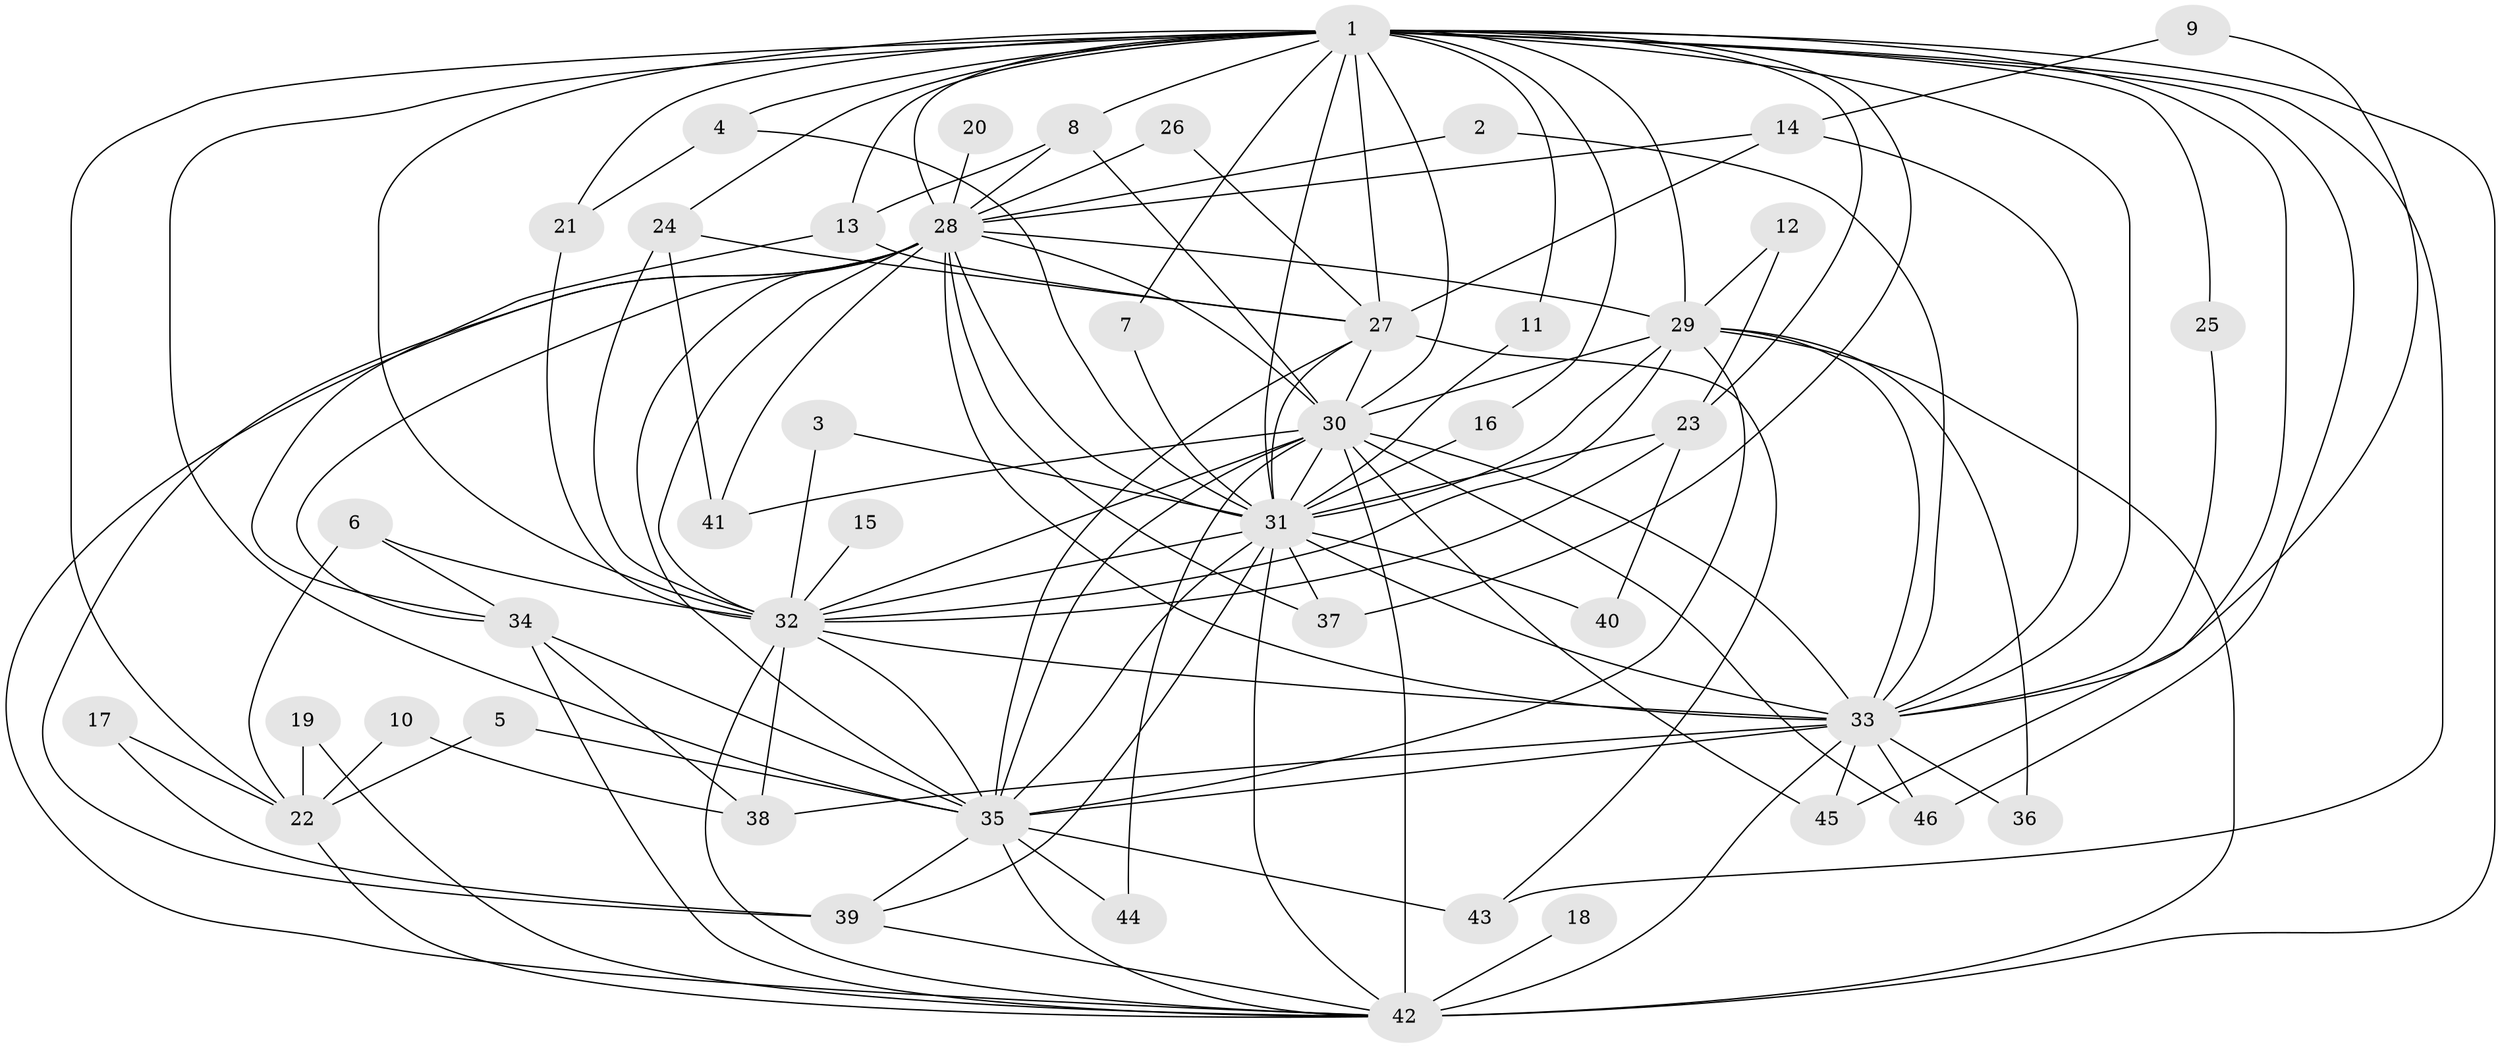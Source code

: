 // original degree distribution, {19: 0.03296703296703297, 18: 0.01098901098901099, 24: 0.01098901098901099, 17: 0.01098901098901099, 13: 0.01098901098901099, 20: 0.02197802197802198, 27: 0.01098901098901099, 3: 0.16483516483516483, 2: 0.5494505494505495, 9: 0.01098901098901099, 4: 0.14285714285714285, 7: 0.01098901098901099, 5: 0.01098901098901099}
// Generated by graph-tools (version 1.1) at 2025/25/03/09/25 03:25:41]
// undirected, 46 vertices, 126 edges
graph export_dot {
graph [start="1"]
  node [color=gray90,style=filled];
  1;
  2;
  3;
  4;
  5;
  6;
  7;
  8;
  9;
  10;
  11;
  12;
  13;
  14;
  15;
  16;
  17;
  18;
  19;
  20;
  21;
  22;
  23;
  24;
  25;
  26;
  27;
  28;
  29;
  30;
  31;
  32;
  33;
  34;
  35;
  36;
  37;
  38;
  39;
  40;
  41;
  42;
  43;
  44;
  45;
  46;
  1 -- 4 [weight=1.0];
  1 -- 7 [weight=1.0];
  1 -- 8 [weight=1.0];
  1 -- 11 [weight=1.0];
  1 -- 13 [weight=2.0];
  1 -- 16 [weight=1.0];
  1 -- 21 [weight=1.0];
  1 -- 22 [weight=1.0];
  1 -- 23 [weight=2.0];
  1 -- 24 [weight=1.0];
  1 -- 25 [weight=1.0];
  1 -- 27 [weight=1.0];
  1 -- 28 [weight=3.0];
  1 -- 29 [weight=2.0];
  1 -- 30 [weight=2.0];
  1 -- 31 [weight=2.0];
  1 -- 32 [weight=2.0];
  1 -- 33 [weight=2.0];
  1 -- 35 [weight=2.0];
  1 -- 37 [weight=1.0];
  1 -- 42 [weight=2.0];
  1 -- 43 [weight=1.0];
  1 -- 45 [weight=1.0];
  1 -- 46 [weight=1.0];
  2 -- 28 [weight=1.0];
  2 -- 33 [weight=1.0];
  3 -- 31 [weight=1.0];
  3 -- 32 [weight=1.0];
  4 -- 21 [weight=1.0];
  4 -- 31 [weight=1.0];
  5 -- 22 [weight=1.0];
  5 -- 35 [weight=1.0];
  6 -- 22 [weight=1.0];
  6 -- 32 [weight=1.0];
  6 -- 34 [weight=1.0];
  7 -- 31 [weight=1.0];
  8 -- 13 [weight=1.0];
  8 -- 28 [weight=1.0];
  8 -- 30 [weight=1.0];
  9 -- 14 [weight=1.0];
  9 -- 33 [weight=1.0];
  10 -- 22 [weight=1.0];
  10 -- 38 [weight=1.0];
  11 -- 31 [weight=1.0];
  12 -- 23 [weight=1.0];
  12 -- 29 [weight=1.0];
  13 -- 27 [weight=1.0];
  13 -- 34 [weight=1.0];
  14 -- 27 [weight=1.0];
  14 -- 28 [weight=1.0];
  14 -- 33 [weight=1.0];
  15 -- 32 [weight=1.0];
  16 -- 31 [weight=1.0];
  17 -- 22 [weight=1.0];
  17 -- 39 [weight=1.0];
  18 -- 42 [weight=2.0];
  19 -- 22 [weight=1.0];
  19 -- 42 [weight=1.0];
  20 -- 28 [weight=1.0];
  21 -- 32 [weight=1.0];
  22 -- 42 [weight=1.0];
  23 -- 31 [weight=2.0];
  23 -- 32 [weight=1.0];
  23 -- 40 [weight=1.0];
  24 -- 27 [weight=1.0];
  24 -- 32 [weight=2.0];
  24 -- 41 [weight=1.0];
  25 -- 33 [weight=1.0];
  26 -- 27 [weight=1.0];
  26 -- 28 [weight=1.0];
  27 -- 30 [weight=2.0];
  27 -- 31 [weight=1.0];
  27 -- 35 [weight=1.0];
  27 -- 43 [weight=1.0];
  28 -- 29 [weight=2.0];
  28 -- 30 [weight=2.0];
  28 -- 31 [weight=1.0];
  28 -- 32 [weight=1.0];
  28 -- 33 [weight=2.0];
  28 -- 34 [weight=1.0];
  28 -- 35 [weight=1.0];
  28 -- 37 [weight=1.0];
  28 -- 39 [weight=2.0];
  28 -- 41 [weight=2.0];
  28 -- 42 [weight=1.0];
  29 -- 30 [weight=1.0];
  29 -- 31 [weight=1.0];
  29 -- 32 [weight=1.0];
  29 -- 33 [weight=1.0];
  29 -- 35 [weight=1.0];
  29 -- 36 [weight=1.0];
  29 -- 42 [weight=2.0];
  30 -- 31 [weight=1.0];
  30 -- 32 [weight=1.0];
  30 -- 33 [weight=1.0];
  30 -- 35 [weight=1.0];
  30 -- 41 [weight=1.0];
  30 -- 42 [weight=2.0];
  30 -- 44 [weight=1.0];
  30 -- 45 [weight=3.0];
  30 -- 46 [weight=1.0];
  31 -- 32 [weight=1.0];
  31 -- 33 [weight=3.0];
  31 -- 35 [weight=2.0];
  31 -- 37 [weight=1.0];
  31 -- 39 [weight=1.0];
  31 -- 40 [weight=1.0];
  31 -- 42 [weight=1.0];
  32 -- 33 [weight=1.0];
  32 -- 35 [weight=2.0];
  32 -- 38 [weight=1.0];
  32 -- 42 [weight=1.0];
  33 -- 35 [weight=1.0];
  33 -- 36 [weight=1.0];
  33 -- 38 [weight=1.0];
  33 -- 42 [weight=3.0];
  33 -- 45 [weight=1.0];
  33 -- 46 [weight=1.0];
  34 -- 35 [weight=1.0];
  34 -- 38 [weight=1.0];
  34 -- 42 [weight=1.0];
  35 -- 39 [weight=1.0];
  35 -- 42 [weight=1.0];
  35 -- 43 [weight=1.0];
  35 -- 44 [weight=1.0];
  39 -- 42 [weight=1.0];
}
